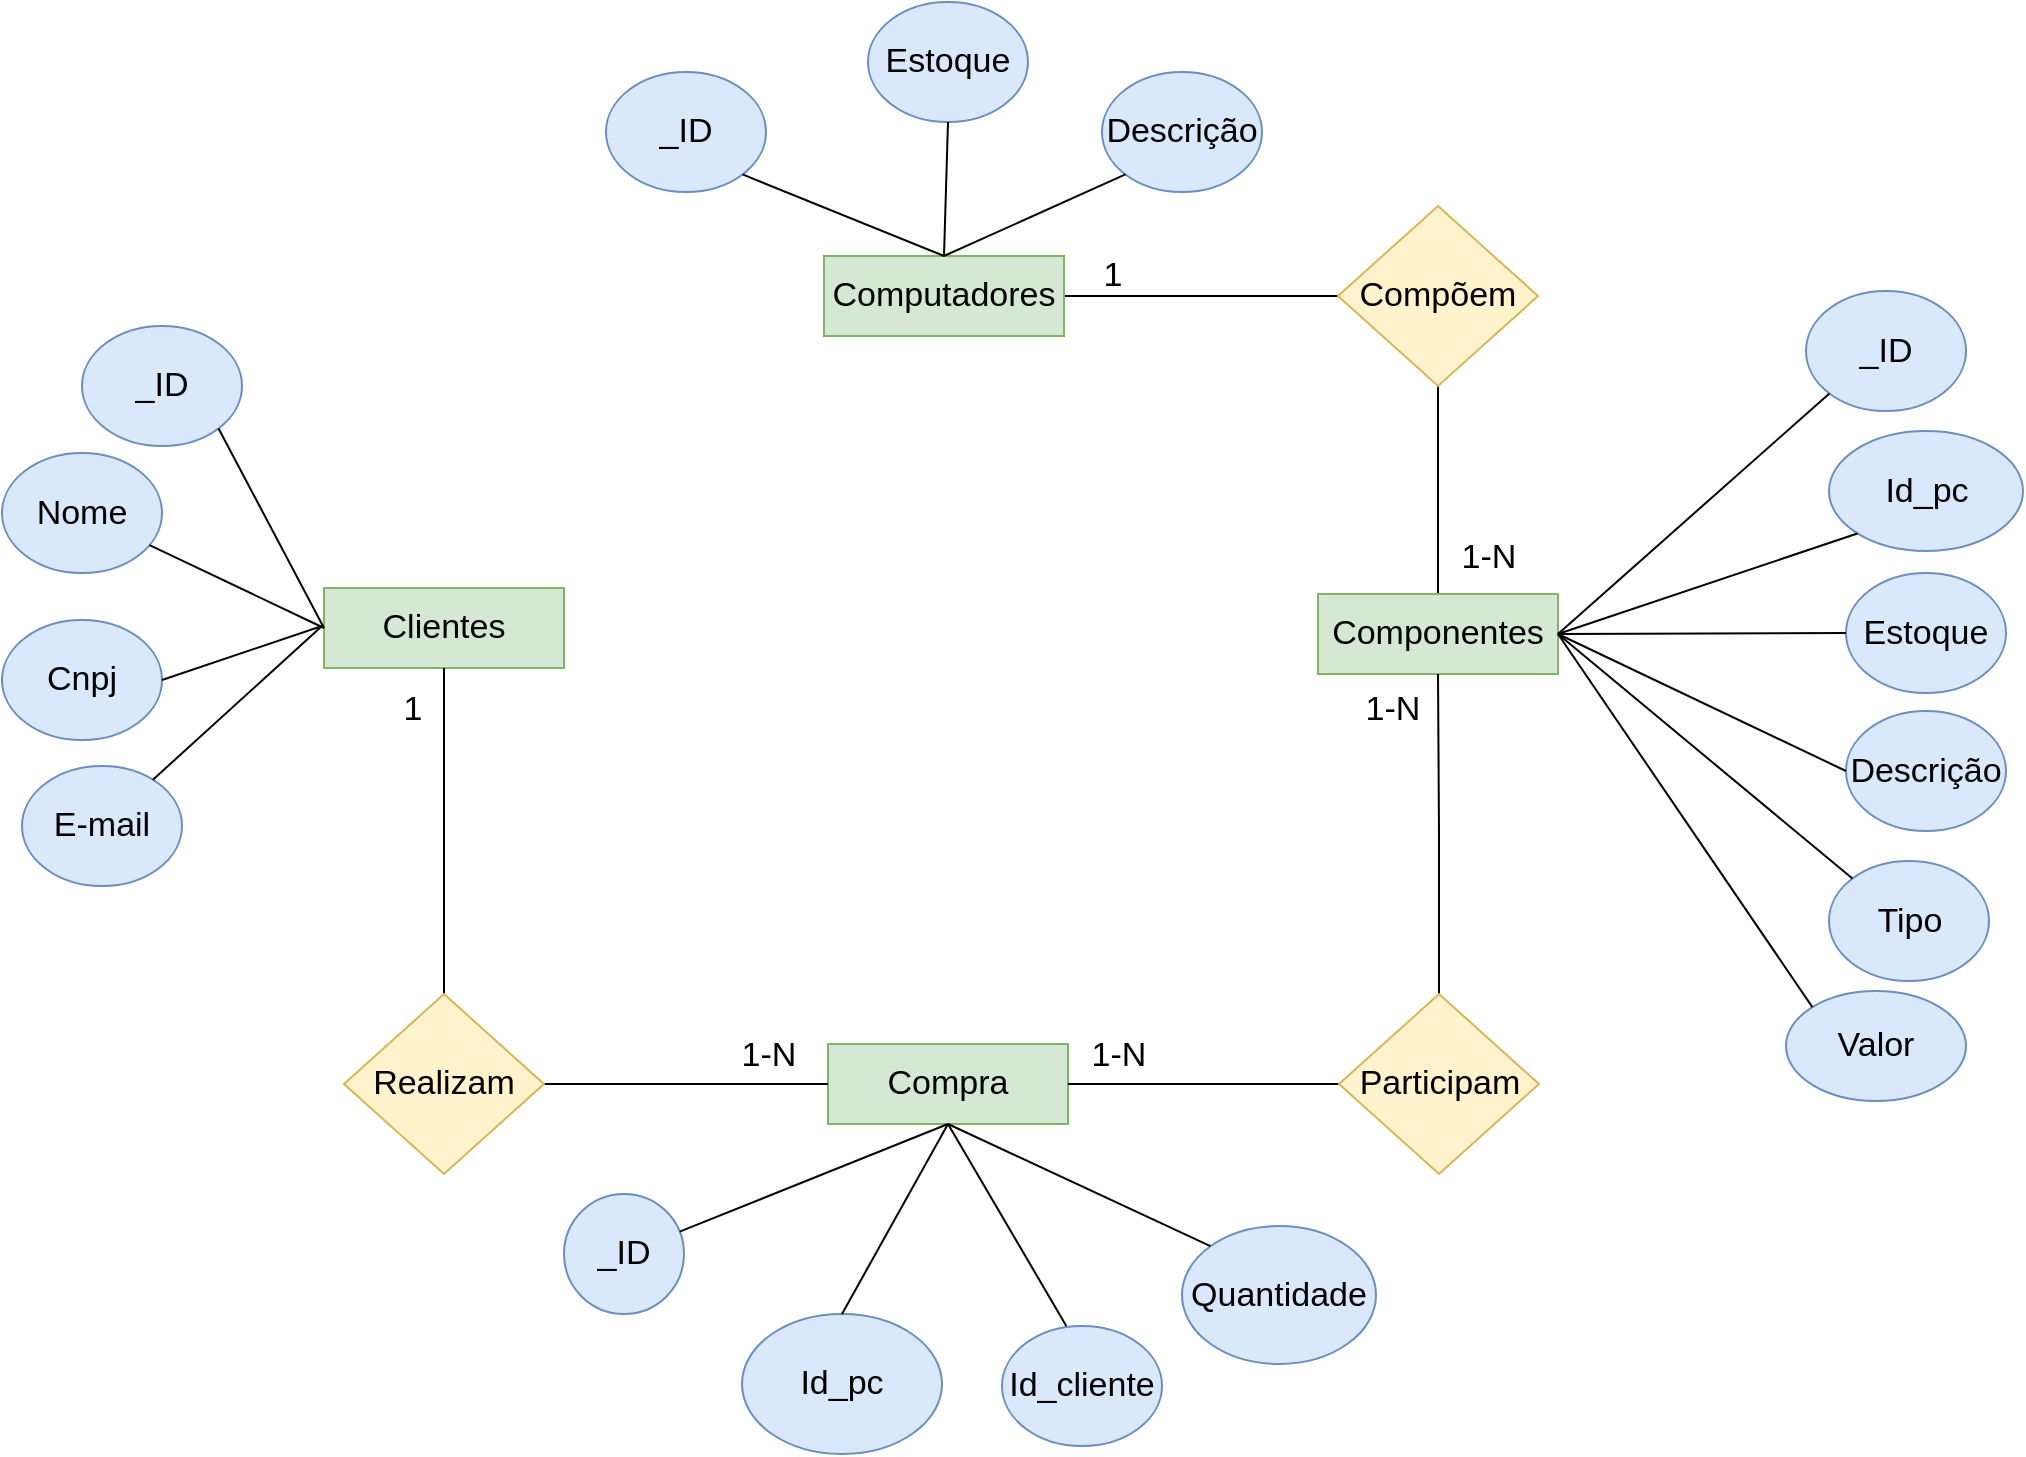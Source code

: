 <mxfile version="20.3.6" type="device" pages="3"><diagram id="4RcfIpEZ785vTdfHQGS0" name="MER"><mxGraphModel dx="3228" dy="877" grid="1" gridSize="10" guides="1" tooltips="1" connect="1" arrows="1" fold="1" page="1" pageScale="1" pageWidth="827" pageHeight="1169" math="0" shadow="0"><root><mxCell id="0"/><mxCell id="1" parent="0"/><mxCell id="RUoXRsPmnA48hPH-UdfX-1" value="Clientes" style="rounded=0;whiteSpace=wrap;html=1;fillColor=#d5e8d4;strokeColor=#82b366;fontSize=17;" parent="1" vertex="1"><mxGeometry x="-729" y="381" width="120" height="40" as="geometry"/></mxCell><mxCell id="VOlKR8e70s1oThTENnBd-2" style="edgeStyle=orthogonalEdgeStyle;rounded=0;orthogonalLoop=1;jettySize=auto;html=1;entryX=0;entryY=0.5;entryDx=0;entryDy=0;endArrow=none;endFill=0;" parent="1" source="RUoXRsPmnA48hPH-UdfX-2" target="RUoXRsPmnA48hPH-UdfX-4" edge="1"><mxGeometry relative="1" as="geometry"/></mxCell><mxCell id="RUoXRsPmnA48hPH-UdfX-2" value="Computadores" style="rounded=0;whiteSpace=wrap;html=1;fillColor=#d5e8d4;strokeColor=#82b366;fontSize=17;" parent="1" vertex="1"><mxGeometry x="-479" y="215" width="120" height="40" as="geometry"/></mxCell><mxCell id="VOlKR8e70s1oThTENnBd-3" style="edgeStyle=orthogonalEdgeStyle;rounded=0;orthogonalLoop=1;jettySize=auto;html=1;entryX=0.5;entryY=0;entryDx=0;entryDy=0;endArrow=none;endFill=0;" parent="1" source="RUoXRsPmnA48hPH-UdfX-4" target="uwvLf4YjgSb1Co8uARCI-62" edge="1"><mxGeometry relative="1" as="geometry"/></mxCell><mxCell id="RUoXRsPmnA48hPH-UdfX-4" value="Compõem" style="rhombus;whiteSpace=wrap;html=1;fillColor=#fff2cc;strokeColor=#d6b656;fontSize=17;" parent="1" vertex="1"><mxGeometry x="-222" y="190" width="100" height="90" as="geometry"/></mxCell><mxCell id="RUoXRsPmnA48hPH-UdfX-5" value="_ID" style="ellipse;whiteSpace=wrap;html=1;fillColor=#dae8fc;strokeColor=#6c8ebf;fontSize=17;" parent="1" vertex="1"><mxGeometry x="-588" y="123" width="80" height="60" as="geometry"/></mxCell><mxCell id="RUoXRsPmnA48hPH-UdfX-8" value="Descrição" style="ellipse;whiteSpace=wrap;html=1;fillColor=#dae8fc;strokeColor=#6c8ebf;fontSize=17;" parent="1" vertex="1"><mxGeometry x="-340" y="123" width="80" height="60" as="geometry"/></mxCell><mxCell id="RUoXRsPmnA48hPH-UdfX-10" value="_ID" style="ellipse;whiteSpace=wrap;html=1;fillColor=#dae8fc;strokeColor=#6c8ebf;fontSize=17;" parent="1" vertex="1"><mxGeometry x="-850" y="250" width="80" height="60" as="geometry"/></mxCell><mxCell id="RUoXRsPmnA48hPH-UdfX-14" value="Nome" style="ellipse;whiteSpace=wrap;html=1;fillColor=#dae8fc;strokeColor=#6c8ebf;fontSize=17;" parent="1" vertex="1"><mxGeometry x="-890" y="313.5" width="80" height="60" as="geometry"/></mxCell><mxCell id="RUoXRsPmnA48hPH-UdfX-17" value="_ID" style="ellipse;whiteSpace=wrap;html=1;fillColor=#dae8fc;strokeColor=#6c8ebf;fontSize=17;" parent="1" vertex="1"><mxGeometry x="-609" y="684" width="60" height="60" as="geometry"/></mxCell><mxCell id="RUoXRsPmnA48hPH-UdfX-18" value="Id_pc" style="ellipse;whiteSpace=wrap;html=1;fillColor=#dae8fc;strokeColor=#6c8ebf;fontSize=17;" parent="1" vertex="1"><mxGeometry x="-520" y="744" width="100" height="70" as="geometry"/></mxCell><mxCell id="uwvLf4YjgSb1Co8uARCI-11" value="Compra" style="rounded=0;whiteSpace=wrap;html=1;fillColor=#d5e8d4;strokeColor=#82b366;fontSize=17;" parent="1" vertex="1"><mxGeometry x="-477" y="609" width="120" height="40" as="geometry"/></mxCell><mxCell id="uwvLf4YjgSb1Co8uARCI-19" value="Id_cliente" style="ellipse;whiteSpace=wrap;html=1;fillColor=#dae8fc;strokeColor=#6c8ebf;fontSize=17;" parent="1" vertex="1"><mxGeometry x="-390" y="750" width="80" height="60" as="geometry"/></mxCell><mxCell id="uwvLf4YjgSb1Co8uARCI-20" value="" style="endArrow=none;html=1;rounded=0;strokeColor=#000000;entryX=0.5;entryY=1;entryDx=0;entryDy=0;exitX=0.402;exitY=0;exitDx=0;exitDy=0;fontSize=17;exitPerimeter=0;" parent="1" source="uwvLf4YjgSb1Co8uARCI-19" target="uwvLf4YjgSb1Co8uARCI-11" edge="1"><mxGeometry width="50" height="50" relative="1" as="geometry"><mxPoint x="-287" y="841" as="sourcePoint"/><mxPoint x="-417" y="781" as="targetPoint"/></mxGeometry></mxCell><mxCell id="uwvLf4YjgSb1Co8uARCI-21" value="" style="endArrow=none;html=1;rounded=0;strokeColor=#000000;entryX=0.5;entryY=1;entryDx=0;entryDy=0;exitX=0.5;exitY=0;exitDx=0;exitDy=0;fontSize=17;" parent="1" source="RUoXRsPmnA48hPH-UdfX-18" target="uwvLf4YjgSb1Co8uARCI-11" edge="1"><mxGeometry width="50" height="50" relative="1" as="geometry"><mxPoint x="-427" y="761" as="sourcePoint"/><mxPoint x="-548.716" y="637.213" as="targetPoint"/></mxGeometry></mxCell><mxCell id="uwvLf4YjgSb1Co8uARCI-26" value="" style="endArrow=none;html=1;rounded=0;strokeColor=#000000;entryX=0.5;entryY=1;entryDx=0;entryDy=0;fontSize=17;" parent="1" source="RUoXRsPmnA48hPH-UdfX-17" target="uwvLf4YjgSb1Co8uARCI-11" edge="1"><mxGeometry width="50" height="50" relative="1" as="geometry"><mxPoint x="-507" y="741" as="sourcePoint"/><mxPoint x="-457" y="611" as="targetPoint"/></mxGeometry></mxCell><mxCell id="uwvLf4YjgSb1Co8uARCI-30" value="" style="endArrow=none;html=1;rounded=0;strokeColor=#000000;entryX=0.5;entryY=0;entryDx=0;entryDy=0;exitX=1;exitY=1;exitDx=0;exitDy=0;fontSize=17;" parent="1" source="RUoXRsPmnA48hPH-UdfX-5" target="RUoXRsPmnA48hPH-UdfX-2" edge="1"><mxGeometry width="50" height="50" relative="1" as="geometry"><mxPoint x="-430" y="335" as="sourcePoint"/><mxPoint x="-551.716" y="308.713" as="targetPoint"/></mxGeometry></mxCell><mxCell id="uwvLf4YjgSb1Co8uARCI-32" value="" style="endArrow=none;html=1;rounded=0;strokeColor=#000000;entryX=0.5;entryY=0;entryDx=0;entryDy=0;exitX=0;exitY=1;exitDx=0;exitDy=0;fontSize=17;" parent="1" source="RUoXRsPmnA48hPH-UdfX-8" target="RUoXRsPmnA48hPH-UdfX-2" edge="1"><mxGeometry width="50" height="50" relative="1" as="geometry"><mxPoint x="-400" y="285" as="sourcePoint"/><mxPoint x="-521.716" y="258.713" as="targetPoint"/></mxGeometry></mxCell><mxCell id="uwvLf4YjgSb1Co8uARCI-34" value="" style="endArrow=none;html=1;rounded=0;strokeColor=#000000;entryX=0;entryY=0.5;entryDx=0;entryDy=0;exitX=1;exitY=1;exitDx=0;exitDy=0;fontSize=17;" parent="1" source="RUoXRsPmnA48hPH-UdfX-10" target="RUoXRsPmnA48hPH-UdfX-1" edge="1"><mxGeometry width="50" height="50" relative="1" as="geometry"><mxPoint x="-438" y="470" as="sourcePoint"/><mxPoint x="-526.5" y="520" as="targetPoint"/></mxGeometry></mxCell><mxCell id="uwvLf4YjgSb1Co8uARCI-35" value="" style="endArrow=none;html=1;rounded=0;strokeColor=#000000;entryX=0;entryY=0.5;entryDx=0;entryDy=0;fontSize=17;" parent="1" source="RUoXRsPmnA48hPH-UdfX-14" target="RUoXRsPmnA48hPH-UdfX-1" edge="1"><mxGeometry width="50" height="50" relative="1" as="geometry"><mxPoint x="-608" y="510" as="sourcePoint"/><mxPoint x="-696.5" y="560" as="targetPoint"/></mxGeometry></mxCell><mxCell id="uwvLf4YjgSb1Co8uARCI-62" value="Componentes" style="rounded=0;whiteSpace=wrap;html=1;fillColor=#d5e8d4;strokeColor=#82b366;fontSize=17;" parent="1" vertex="1"><mxGeometry x="-232" y="384" width="120" height="40" as="geometry"/></mxCell><mxCell id="uwvLf4YjgSb1Co8uARCI-63" value="_ID" style="ellipse;whiteSpace=wrap;html=1;fillColor=#dae8fc;strokeColor=#6c8ebf;fontSize=17;" parent="1" vertex="1"><mxGeometry x="12" y="232.5" width="80" height="60" as="geometry"/></mxCell><mxCell id="uwvLf4YjgSb1Co8uARCI-64" value="Id_pc" style="ellipse;whiteSpace=wrap;html=1;fillColor=#dae8fc;strokeColor=#6c8ebf;fontSize=17;" parent="1" vertex="1"><mxGeometry x="23.5" y="302.5" width="97" height="60" as="geometry"/></mxCell><mxCell id="uwvLf4YjgSb1Co8uARCI-65" value="Descrição" style="ellipse;whiteSpace=wrap;html=1;fillColor=#dae8fc;strokeColor=#6c8ebf;fontSize=17;" parent="1" vertex="1"><mxGeometry x="32" y="442.5" width="80" height="60" as="geometry"/></mxCell><mxCell id="uwvLf4YjgSb1Co8uARCI-66" value="Valor" style="ellipse;whiteSpace=wrap;html=1;fillColor=#dae8fc;strokeColor=#6c8ebf;fontSize=17;" parent="1" vertex="1"><mxGeometry x="2" y="582.5" width="90" height="55" as="geometry"/></mxCell><mxCell id="uwvLf4YjgSb1Co8uARCI-67" value="" style="endArrow=none;html=1;rounded=0;strokeColor=#000000;exitX=0;exitY=1;exitDx=0;exitDy=0;fontSize=17;entryX=1;entryY=0.5;entryDx=0;entryDy=0;" parent="1" source="uwvLf4YjgSb1Co8uARCI-63" target="uwvLf4YjgSb1Co8uARCI-62" edge="1"><mxGeometry width="50" height="50" relative="1" as="geometry"><mxPoint x="-143.5" y="338.5" as="sourcePoint"/><mxPoint x="-90" y="335.5" as="targetPoint"/></mxGeometry></mxCell><mxCell id="uwvLf4YjgSb1Co8uARCI-68" value="" style="endArrow=none;html=1;rounded=0;strokeColor=#000000;exitX=0;exitY=1;exitDx=0;exitDy=0;fontSize=17;entryX=1;entryY=0.5;entryDx=0;entryDy=0;" parent="1" source="uwvLf4YjgSb1Co8uARCI-64" target="uwvLf4YjgSb1Co8uARCI-62" edge="1"><mxGeometry width="50" height="50" relative="1" as="geometry"><mxPoint x="-123.5" y="328.5" as="sourcePoint"/><mxPoint x="-90" y="335.5" as="targetPoint"/></mxGeometry></mxCell><mxCell id="uwvLf4YjgSb1Co8uARCI-69" value="" style="endArrow=none;html=1;rounded=0;strokeColor=#000000;entryX=1;entryY=0.5;entryDx=0;entryDy=0;exitX=0;exitY=0.5;exitDx=0;exitDy=0;fontSize=17;" parent="1" source="uwvLf4YjgSb1Co8uARCI-65" target="uwvLf4YjgSb1Co8uARCI-62" edge="1"><mxGeometry width="50" height="50" relative="1" as="geometry"><mxPoint x="-113.5" y="288.5" as="sourcePoint"/><mxPoint x="-90" y="335.5" as="targetPoint"/></mxGeometry></mxCell><mxCell id="uwvLf4YjgSb1Co8uARCI-70" value="" style="endArrow=none;html=1;rounded=0;strokeColor=#000000;entryX=1;entryY=0.5;entryDx=0;entryDy=0;exitX=0;exitY=0;exitDx=0;exitDy=0;fontSize=17;" parent="1" source="uwvLf4YjgSb1Co8uARCI-66" target="uwvLf4YjgSb1Co8uARCI-62" edge="1"><mxGeometry width="50" height="50" relative="1" as="geometry"><mxPoint x="-43.5" y="318.5" as="sourcePoint"/><mxPoint x="-90" y="335.5" as="targetPoint"/></mxGeometry></mxCell><mxCell id="xMda5bqoJvZFYTyHcoGX-2" value="Estoque" style="ellipse;whiteSpace=wrap;html=1;fillColor=#dae8fc;strokeColor=#6c8ebf;fontSize=17;" parent="1" vertex="1"><mxGeometry x="32" y="373.5" width="80" height="60" as="geometry"/></mxCell><mxCell id="VOlKR8e70s1oThTENnBd-1" value="" style="endArrow=none;html=1;rounded=0;strokeColor=#000000;entryX=1;entryY=0.5;entryDx=0;entryDy=0;exitX=0;exitY=0.5;exitDx=0;exitDy=0;fontSize=17;" parent="1" source="xMda5bqoJvZFYTyHcoGX-2" target="uwvLf4YjgSb1Co8uARCI-62" edge="1"><mxGeometry width="50" height="50" relative="1" as="geometry"><mxPoint x="-67.99" y="314.558" as="sourcePoint"/><mxPoint x="-90" y="335.5" as="targetPoint"/></mxGeometry></mxCell><mxCell id="VOlKR8e70s1oThTENnBd-4" value="1" style="text;html=1;align=center;verticalAlign=middle;resizable=0;points=[];autosize=1;strokeColor=none;fillColor=none;fontSize=17;" parent="1" vertex="1"><mxGeometry x="-350" y="210" width="30" height="30" as="geometry"/></mxCell><mxCell id="VOlKR8e70s1oThTENnBd-5" value="1-N" style="text;html=1;align=center;verticalAlign=middle;resizable=0;points=[];autosize=1;strokeColor=none;fillColor=none;fontSize=17;" parent="1" vertex="1"><mxGeometry x="-172" y="351" width="50" height="30" as="geometry"/></mxCell><mxCell id="FGsanIfZFQzgH7OVfD_l-14" style="edgeStyle=orthogonalEdgeStyle;rounded=0;orthogonalLoop=1;jettySize=auto;html=1;entryX=0;entryY=0.5;entryDx=0;entryDy=0;endArrow=none;endFill=0;" parent="1" source="FGsanIfZFQzgH7OVfD_l-3" target="uwvLf4YjgSb1Co8uARCI-11" edge="1"><mxGeometry relative="1" as="geometry"/></mxCell><mxCell id="FGsanIfZFQzgH7OVfD_l-15" style="edgeStyle=orthogonalEdgeStyle;rounded=0;orthogonalLoop=1;jettySize=auto;html=1;endArrow=none;endFill=0;entryX=0.5;entryY=1;entryDx=0;entryDy=0;" parent="1" source="FGsanIfZFQzgH7OVfD_l-3" target="RUoXRsPmnA48hPH-UdfX-1" edge="1"><mxGeometry relative="1" as="geometry"><mxPoint x="-620" y="470" as="targetPoint"/></mxGeometry></mxCell><mxCell id="FGsanIfZFQzgH7OVfD_l-3" value="Realizam" style="rhombus;whiteSpace=wrap;html=1;fillColor=#fff2cc;strokeColor=#d6b656;fontSize=17;" parent="1" vertex="1"><mxGeometry x="-719" y="584" width="100" height="90" as="geometry"/></mxCell><mxCell id="FGsanIfZFQzgH7OVfD_l-12" style="edgeStyle=orthogonalEdgeStyle;rounded=0;orthogonalLoop=1;jettySize=auto;html=1;entryX=0.5;entryY=1;entryDx=0;entryDy=0;endArrow=none;endFill=0;" parent="1" source="FGsanIfZFQzgH7OVfD_l-4" target="uwvLf4YjgSb1Co8uARCI-62" edge="1"><mxGeometry relative="1" as="geometry"/></mxCell><mxCell id="FGsanIfZFQzgH7OVfD_l-13" style="edgeStyle=orthogonalEdgeStyle;rounded=0;orthogonalLoop=1;jettySize=auto;html=1;entryX=1;entryY=0.5;entryDx=0;entryDy=0;endArrow=none;endFill=0;" parent="1" source="FGsanIfZFQzgH7OVfD_l-4" target="uwvLf4YjgSb1Co8uARCI-11" edge="1"><mxGeometry relative="1" as="geometry"/></mxCell><mxCell id="FGsanIfZFQzgH7OVfD_l-4" value="Participam" style="rhombus;whiteSpace=wrap;html=1;fillColor=#fff2cc;strokeColor=#d6b656;fontSize=17;" parent="1" vertex="1"><mxGeometry x="-221.5" y="584" width="100" height="90" as="geometry"/></mxCell><mxCell id="FGsanIfZFQzgH7OVfD_l-5" value="Tipo" style="ellipse;whiteSpace=wrap;html=1;fillColor=#dae8fc;strokeColor=#6c8ebf;fontSize=17;" parent="1" vertex="1"><mxGeometry x="23.5" y="517.5" width="80" height="60" as="geometry"/></mxCell><mxCell id="FGsanIfZFQzgH7OVfD_l-6" value="Quantidade" style="ellipse;whiteSpace=wrap;html=1;fillColor=#dae8fc;strokeColor=#6c8ebf;fontSize=17;" parent="1" vertex="1"><mxGeometry x="-300" y="700" width="97" height="69" as="geometry"/></mxCell><mxCell id="FGsanIfZFQzgH7OVfD_l-7" value="Estoque" style="ellipse;whiteSpace=wrap;html=1;fillColor=#dae8fc;strokeColor=#6c8ebf;fontSize=17;" parent="1" vertex="1"><mxGeometry x="-457" y="88" width="80" height="60" as="geometry"/></mxCell><mxCell id="FGsanIfZFQzgH7OVfD_l-8" value="" style="endArrow=none;html=1;rounded=0;strokeColor=#000000;entryX=0.5;entryY=0;entryDx=0;entryDy=0;exitX=0.5;exitY=1;exitDx=0;exitDy=0;fontSize=17;" parent="1" source="FGsanIfZFQzgH7OVfD_l-7" target="RUoXRsPmnA48hPH-UdfX-2" edge="1"><mxGeometry width="50" height="50" relative="1" as="geometry"><mxPoint x="-286.284" y="174.213" as="sourcePoint"/><mxPoint x="-409" y="225" as="targetPoint"/></mxGeometry></mxCell><mxCell id="FGsanIfZFQzgH7OVfD_l-9" value="" style="endArrow=none;html=1;rounded=0;strokeColor=#000000;exitX=0;exitY=0;exitDx=0;exitDy=0;fontSize=17;entryX=1;entryY=0.5;entryDx=0;entryDy=0;" parent="1" source="FGsanIfZFQzgH7OVfD_l-5" target="uwvLf4YjgSb1Co8uARCI-62" edge="1"><mxGeometry width="50" height="50" relative="1" as="geometry"><mxPoint x="14.97" y="632.555" as="sourcePoint"/><mxPoint x="-90" y="330" as="targetPoint"/></mxGeometry></mxCell><mxCell id="FGsanIfZFQzgH7OVfD_l-11" value="" style="endArrow=none;html=1;rounded=0;strokeColor=#000000;entryX=0.5;entryY=1;entryDx=0;entryDy=0;exitX=0;exitY=0;exitDx=0;exitDy=0;fontSize=17;" parent="1" source="FGsanIfZFQzgH7OVfD_l-6" target="uwvLf4YjgSb1Co8uARCI-11" edge="1"><mxGeometry width="50" height="50" relative="1" as="geometry"><mxPoint x="-245.649" y="680.064" as="sourcePoint"/><mxPoint x="-407" y="671.0" as="targetPoint"/></mxGeometry></mxCell><mxCell id="FGsanIfZFQzgH7OVfD_l-16" value="1" style="text;html=1;align=center;verticalAlign=middle;resizable=0;points=[];autosize=1;strokeColor=none;fillColor=none;fontSize=17;" parent="1" vertex="1"><mxGeometry x="-700" y="427" width="30" height="30" as="geometry"/></mxCell><mxCell id="FGsanIfZFQzgH7OVfD_l-17" value="1-N" style="text;html=1;align=center;verticalAlign=middle;resizable=0;points=[];autosize=1;strokeColor=none;fillColor=none;fontSize=17;" parent="1" vertex="1"><mxGeometry x="-532" y="600" width="50" height="30" as="geometry"/></mxCell><mxCell id="FGsanIfZFQzgH7OVfD_l-18" value="1-N" style="text;html=1;align=center;verticalAlign=middle;resizable=0;points=[];autosize=1;strokeColor=none;fillColor=none;fontSize=17;" parent="1" vertex="1"><mxGeometry x="-357" y="600" width="50" height="30" as="geometry"/></mxCell><mxCell id="FGsanIfZFQzgH7OVfD_l-19" value="1-N" style="text;html=1;align=center;verticalAlign=middle;resizable=0;points=[];autosize=1;strokeColor=none;fillColor=none;fontSize=17;" parent="1" vertex="1"><mxGeometry x="-220.5" y="427" width="50" height="30" as="geometry"/></mxCell><mxCell id="eWQp7PcvDgYGylTvk_-Q-1" value="Cnpj" style="ellipse;whiteSpace=wrap;html=1;fillColor=#dae8fc;strokeColor=#6c8ebf;fontSize=17;" parent="1" vertex="1"><mxGeometry x="-890" y="397" width="80" height="60" as="geometry"/></mxCell><mxCell id="eWQp7PcvDgYGylTvk_-Q-2" value="E-mail" style="ellipse;whiteSpace=wrap;html=1;fillColor=#dae8fc;strokeColor=#6c8ebf;fontSize=17;" parent="1" vertex="1"><mxGeometry x="-880" y="470" width="80" height="60" as="geometry"/></mxCell><mxCell id="eWQp7PcvDgYGylTvk_-Q-3" value="" style="endArrow=none;html=1;rounded=0;strokeColor=#000000;fontSize=17;exitX=1;exitY=0.5;exitDx=0;exitDy=0;" parent="1" source="eWQp7PcvDgYGylTvk_-Q-1" edge="1"><mxGeometry width="50" height="50" relative="1" as="geometry"><mxPoint x="-806.292" y="369.652" as="sourcePoint"/><mxPoint x="-730" y="400" as="targetPoint"/></mxGeometry></mxCell><mxCell id="eWQp7PcvDgYGylTvk_-Q-4" value="" style="endArrow=none;html=1;rounded=0;strokeColor=#000000;fontSize=17;" parent="1" source="eWQp7PcvDgYGylTvk_-Q-2" edge="1"><mxGeometry width="50" height="50" relative="1" as="geometry"><mxPoint x="-800" y="437" as="sourcePoint"/><mxPoint x="-730" y="400" as="targetPoint"/></mxGeometry></mxCell></root></mxGraphModel></diagram><diagram id="ro1-uus35Q9r2vrIt0DW" name="ML"><mxGraphModel dx="1102" dy="614" grid="1" gridSize="10" guides="1" tooltips="1" connect="1" arrows="1" fold="1" page="1" pageScale="1" pageWidth="827" pageHeight="1169" math="0" shadow="0"><root><mxCell id="0"/><mxCell id="1" parent="0"/><mxCell id="u2ds3DTA0c6ax7fIckTc-11" style="edgeStyle=orthogonalEdgeStyle;rounded=0;orthogonalLoop=1;jettySize=auto;html=1;entryX=0.5;entryY=0;entryDx=0;entryDy=0;endArrow=none;endFill=0;" parent="1" source="L98BOIeeGmBnnDjuhuhw-2" target="821XVlJOa3gwGYGuCwrY-1" edge="1"><mxGeometry relative="1" as="geometry"><Array as="points"><mxPoint x="140" y="190"/><mxPoint x="140" y="190"/></Array></mxGeometry></mxCell><mxCell id="L98BOIeeGmBnnDjuhuhw-2" value="CLIENTES" style="swimlane;fontSize=17;" parent="1" vertex="1"><mxGeometry x="40" y="39" width="210" height="121" as="geometry"><mxRectangle x="70" y="50" width="120" height="30" as="alternateBounds"/></mxGeometry></mxCell><mxCell id="9Xeeflm-PJhNCRVxpbuG-4" value="id int &#10;nome varchar(100)&#10;Cnpj varchar (13) &#10;E-mail varchar (100)" style="text;strokeColor=none;fillColor=none;align=left;verticalAlign=middle;spacingLeft=4;spacingRight=4;overflow=hidden;points=[[0,0.5],[1,0.5]];portConstraint=eastwest;rotatable=0;fontSize=17;" parent="L98BOIeeGmBnnDjuhuhw-2" vertex="1"><mxGeometry x="10" y="20.5" width="180" height="100" as="geometry"/></mxCell><mxCell id="reSXXWWswHWEJfuecQAg-13" value="" style="sketch=0;aspect=fixed;html=1;points=[];align=center;image;fontSize=12;image=img/lib/mscae/Key.svg;" parent="L98BOIeeGmBnnDjuhuhw-2" vertex="1"><mxGeometry x="60" y="35" width="12.4" height="20" as="geometry"/></mxCell><mxCell id="u2ds3DTA0c6ax7fIckTc-8" style="edgeStyle=orthogonalEdgeStyle;rounded=0;orthogonalLoop=1;jettySize=auto;html=1;endArrow=none;endFill=0;entryX=0.5;entryY=0;entryDx=0;entryDy=0;exitX=0.5;exitY=1;exitDx=0;exitDy=0;" parent="1" source="u2ds3DTA0c6ax7fIckTc-21" target="u2ds3DTA0c6ax7fIckTc-25" edge="1"><mxGeometry relative="1" as="geometry"><mxPoint x="530" y="159" as="sourcePoint"/><mxPoint x="510" y="270" as="targetPoint"/></mxGeometry></mxCell><mxCell id="u2ds3DTA0c6ax7fIckTc-9" style="edgeStyle=orthogonalEdgeStyle;rounded=0;orthogonalLoop=1;jettySize=auto;html=1;entryX=1;entryY=0.5;entryDx=0;entryDy=0;endArrow=none;endFill=0;exitX=0.5;exitY=1;exitDx=0;exitDy=0;" parent="1" source="u2ds3DTA0c6ax7fIckTc-25" target="u2ds3DTA0c6ax7fIckTc-1" edge="1"><mxGeometry relative="1" as="geometry"><mxPoint x="540" y="460" as="sourcePoint"/></mxGeometry></mxCell><mxCell id="u2ds3DTA0c6ax7fIckTc-10" style="edgeStyle=orthogonalEdgeStyle;rounded=0;orthogonalLoop=1;jettySize=auto;html=1;entryX=0;entryY=0.5;entryDx=0;entryDy=0;endArrow=none;endFill=0;" parent="1" source="821XVlJOa3gwGYGuCwrY-1" target="u2ds3DTA0c6ax7fIckTc-1" edge="1"><mxGeometry relative="1" as="geometry"/></mxCell><mxCell id="821XVlJOa3gwGYGuCwrY-1" value="COMPRA" style="swimlane;fontSize=17;" parent="1" vertex="1"><mxGeometry x="40" y="260" width="200" height="180" as="geometry"><mxRectangle x="70" y="50" width="120" height="30" as="alternateBounds"/></mxGeometry></mxCell><mxCell id="821XVlJOa3gwGYGuCwrY-2" value="id int  &#10;id_pc int &#10;id_cliente int  &#10;quantidade int&#10;" style="text;strokeColor=none;fillColor=none;align=left;verticalAlign=middle;spacingLeft=4;spacingRight=4;overflow=hidden;points=[[0,0.5],[1,0.5]];portConstraint=eastwest;rotatable=0;fontSize=17;" parent="821XVlJOa3gwGYGuCwrY-1" vertex="1"><mxGeometry x="10" y="30" width="190" height="140" as="geometry"/></mxCell><mxCell id="reSXXWWswHWEJfuecQAg-21" value="" style="sketch=0;aspect=fixed;html=1;points=[];align=center;image;fontSize=12;image=img/lib/mscae/Key.svg;" parent="821XVlJOa3gwGYGuCwrY-1" vertex="1"><mxGeometry x="58" y="50" width="12.4" height="20" as="geometry"/></mxCell><mxCell id="u2ds3DTA0c6ax7fIckTc-1" value="PARTICIPA_COMPONENTE" style="swimlane;fontSize=17;" parent="1" vertex="1"><mxGeometry x="230" y="530" width="240" height="120" as="geometry"><mxRectangle x="70" y="50" width="120" height="30" as="alternateBounds"/></mxGeometry></mxCell><mxCell id="u2ds3DTA0c6ax7fIckTc-2" value="id int &#10;id_componente int &#10;id_compra int &#10;valor float&#10;&#10;" style="text;strokeColor=none;fillColor=none;align=left;verticalAlign=middle;spacingLeft=4;spacingRight=4;overflow=hidden;points=[[0,0.5],[1,0.5]];portConstraint=eastwest;rotatable=0;fontSize=17;" parent="u2ds3DTA0c6ax7fIckTc-1" vertex="1"><mxGeometry x="10" y="30" width="190" height="110" as="geometry"/></mxCell><mxCell id="GBG25aV5e0yp8phnWUHS-1" value="" style="sketch=0;aspect=fixed;html=1;points=[];align=center;image;fontSize=12;image=img/lib/mscae/Key.svg;" parent="u2ds3DTA0c6ax7fIckTc-1" vertex="1"><mxGeometry x="59" y="34" width="12.4" height="20" as="geometry"/></mxCell><mxCell id="u2ds3DTA0c6ax7fIckTc-12" value="&lt;font style=&quot;font-size: 18px;&quot;&gt;1&lt;/font&gt;" style="text;html=1;align=center;verticalAlign=middle;resizable=0;points=[];autosize=1;strokeColor=none;fillColor=none;" parent="1" vertex="1"><mxGeometry x="140" y="160" width="30" height="40" as="geometry"/></mxCell><mxCell id="u2ds3DTA0c6ax7fIckTc-13" value="&lt;font style=&quot;font-size: 18px;&quot;&gt;N&lt;/font&gt;" style="text;html=1;align=center;verticalAlign=middle;resizable=0;points=[];autosize=1;strokeColor=none;fillColor=none;" parent="1" vertex="1"><mxGeometry x="100" y="220" width="40" height="40" as="geometry"/></mxCell><mxCell id="u2ds3DTA0c6ax7fIckTc-14" value="&lt;font style=&quot;font-size: 18px;&quot;&gt;N&lt;/font&gt;" style="text;html=1;align=center;verticalAlign=middle;resizable=0;points=[];autosize=1;strokeColor=none;fillColor=none;" parent="1" vertex="1"><mxGeometry x="135" y="440" width="40" height="40" as="geometry"/></mxCell><mxCell id="u2ds3DTA0c6ax7fIckTc-15" value="&lt;font style=&quot;font-size: 18px;&quot;&gt;N&lt;/font&gt;" style="text;html=1;align=center;verticalAlign=middle;resizable=0;points=[];autosize=1;strokeColor=none;fillColor=none;" parent="1" vertex="1"><mxGeometry x="190" y="590" width="40" height="40" as="geometry"/></mxCell><mxCell id="u2ds3DTA0c6ax7fIckTc-16" value="&lt;font style=&quot;font-size: 18px;&quot;&gt;N&lt;/font&gt;" style="text;html=1;align=center;verticalAlign=middle;resizable=0;points=[];autosize=1;strokeColor=none;fillColor=none;" parent="1" vertex="1"><mxGeometry x="470" y="590" width="40" height="40" as="geometry"/></mxCell><mxCell id="u2ds3DTA0c6ax7fIckTc-17" value="&lt;font style=&quot;font-size: 18px;&quot;&gt;N&lt;/font&gt;" style="text;html=1;align=center;verticalAlign=middle;resizable=0;points=[];autosize=1;strokeColor=none;fillColor=none;" parent="1" vertex="1"><mxGeometry x="480" y="430" width="40" height="40" as="geometry"/></mxCell><mxCell id="u2ds3DTA0c6ax7fIckTc-18" value="&lt;font style=&quot;font-size: 18px;&quot;&gt;N&lt;/font&gt;" style="text;html=1;align=center;verticalAlign=middle;resizable=0;points=[];autosize=1;strokeColor=none;fillColor=none;" parent="1" vertex="1"><mxGeometry x="530" y="240" width="40" height="40" as="geometry"/></mxCell><mxCell id="u2ds3DTA0c6ax7fIckTc-19" value="&lt;font style=&quot;font-size: 18px;&quot;&gt;N&lt;/font&gt;" style="text;html=1;align=center;verticalAlign=middle;resizable=0;points=[];autosize=1;strokeColor=none;fillColor=none;" parent="1" vertex="1"><mxGeometry x="490" y="150" width="40" height="40" as="geometry"/></mxCell><mxCell id="u2ds3DTA0c6ax7fIckTc-21" value="COMPUTADORES" style="swimlane;fontSize=17;" parent="1" vertex="1"><mxGeometry x="430" width="200" height="150" as="geometry"><mxRectangle x="70" y="50" width="120" height="30" as="alternateBounds"/></mxGeometry></mxCell><mxCell id="u2ds3DTA0c6ax7fIckTc-22" value="id int  &#10;descrição varchar(100)&#10;estoque int" style="text;strokeColor=none;fillColor=none;align=left;verticalAlign=middle;spacingLeft=4;spacingRight=4;overflow=hidden;points=[[0,0.5],[1,0.5]];portConstraint=eastwest;rotatable=0;fontSize=17;" parent="u2ds3DTA0c6ax7fIckTc-21" vertex="1"><mxGeometry x="10" y="30" width="190" height="100" as="geometry"/></mxCell><mxCell id="u2ds3DTA0c6ax7fIckTc-23" value="" style="sketch=0;aspect=fixed;html=1;points=[];align=center;image;fontSize=12;image=img/lib/mscae/Key.svg;" parent="u2ds3DTA0c6ax7fIckTc-21" vertex="1"><mxGeometry x="60" y="50" width="12.4" height="20" as="geometry"/></mxCell><mxCell id="u2ds3DTA0c6ax7fIckTc-25" value="COMPONENTES" style="swimlane;fontSize=17;" parent="1" vertex="1"><mxGeometry x="430" y="270" width="200" height="160" as="geometry"><mxRectangle x="70" y="50" width="120" height="30" as="alternateBounds"/></mxGeometry></mxCell><mxCell id="u2ds3DTA0c6ax7fIckTc-26" value="id int &#10;id_pc int&#10;descrição varchar(100)&#10;valor float&#10;estoque int&#10;tipo varchar (50)" style="text;strokeColor=none;fillColor=none;align=left;verticalAlign=middle;spacingLeft=4;spacingRight=4;overflow=hidden;points=[[0,0.5],[1,0.5]];portConstraint=eastwest;rotatable=0;fontSize=17;" parent="u2ds3DTA0c6ax7fIckTc-25" vertex="1"><mxGeometry x="10" y="30" width="190" height="120" as="geometry"/></mxCell><mxCell id="u2ds3DTA0c6ax7fIckTc-27" value="" style="sketch=0;aspect=fixed;html=1;points=[];align=center;image;fontSize=12;image=img/lib/mscae/Key.svg;" parent="u2ds3DTA0c6ax7fIckTc-25" vertex="1"><mxGeometry x="57" y="30" width="12.4" height="20" as="geometry"/></mxCell><mxCell id="u2ds3DTA0c6ax7fIckTc-28" value="" style="sketch=0;aspect=fixed;pointerEvents=1;shadow=0;dashed=0;html=1;strokeColor=none;labelPosition=center;verticalLabelPosition=bottom;verticalAlign=top;align=center;fillColor=#00188D;shape=mxgraph.mscae.enterprise.key_permissions;fontSize=17;" parent="u2ds3DTA0c6ax7fIckTc-25" vertex="1"><mxGeometry x="87" y="53" width="10" height="19.23" as="geometry"/></mxCell><mxCell id="reSXXWWswHWEJfuecQAg-23" value="" style="sketch=0;aspect=fixed;pointerEvents=1;shadow=0;dashed=0;html=1;strokeColor=none;labelPosition=center;verticalLabelPosition=bottom;verticalAlign=top;align=center;fillColor=#00188D;shape=mxgraph.mscae.enterprise.key_permissions;fontSize=17;" parent="1" vertex="1"><mxGeometry x="126" y="331" width="10" height="19.23" as="geometry"/></mxCell><mxCell id="u2ds3DTA0c6ax7fIckTc-5" value="" style="sketch=0;aspect=fixed;pointerEvents=1;shadow=0;dashed=0;html=1;strokeColor=none;labelPosition=center;verticalLabelPosition=bottom;verticalAlign=top;align=center;fillColor=#00188D;shape=mxgraph.mscae.enterprise.key_permissions;fontSize=17;" parent="1" vertex="1"><mxGeometry x="354" y="602" width="10" height="19.23" as="geometry"/></mxCell><mxCell id="u2ds3DTA0c6ax7fIckTc-4" value="" style="sketch=0;aspect=fixed;pointerEvents=1;shadow=0;dashed=0;html=1;strokeColor=none;labelPosition=center;verticalLabelPosition=bottom;verticalAlign=top;align=center;fillColor=#00188D;shape=mxgraph.mscae.enterprise.key_permissions;fontSize=17;" parent="1" vertex="1"><mxGeometry x="391" y="583" width="10" height="19.23" as="geometry"/></mxCell><mxCell id="u2ds3DTA0c6ax7fIckTc-3" value="" style="sketch=0;aspect=fixed;html=1;points=[];align=center;image;fontSize=12;image=img/lib/mscae/Key.svg;" parent="1" vertex="1"><mxGeometry x="1430" y="970" width="12.4" height="20" as="geometry"/></mxCell><mxCell id="reSXXWWswHWEJfuecQAg-24" value="" style="sketch=0;aspect=fixed;pointerEvents=1;shadow=0;dashed=0;html=1;strokeColor=none;labelPosition=center;verticalLabelPosition=bottom;verticalAlign=top;align=center;fillColor=#00188D;shape=mxgraph.mscae.enterprise.key_permissions;fontSize=17;" parent="1" vertex="1"><mxGeometry x="158" y="350.39" width="10" height="19.23" as="geometry"/></mxCell></root></mxGraphModel></diagram><diagram id="_SoWxHrXFhpSwWsyXkED" name="DC"><mxGraphModel dx="1837" dy="1023" grid="1" gridSize="10" guides="1" tooltips="1" connect="1" arrows="1" fold="1" page="1" pageScale="1" pageWidth="827" pageHeight="1169" math="0" shadow="0"><root><mxCell id="0"/><mxCell id="1" parent="0"/><mxCell id="jYXzU22KMrYCHVk5VUi--1" style="edgeStyle=orthogonalEdgeStyle;rounded=0;orthogonalLoop=1;jettySize=auto;html=1;entryX=0.5;entryY=0;entryDx=0;entryDy=0;endArrow=none;endFill=0;" parent="1" source="jYXzU22KMrYCHVk5VUi--2" target="jYXzU22KMrYCHVk5VUi--8" edge="1"><mxGeometry relative="1" as="geometry"/></mxCell><mxCell id="jYXzU22KMrYCHVk5VUi--2" value="CLIENTES" style="swimlane;fontSize=17;" parent="1" vertex="1"><mxGeometry x="40" y="39" width="200" height="181" as="geometry"><mxRectangle x="70" y="50" width="120" height="30" as="alternateBounds"/></mxGeometry></mxCell><mxCell id="jYXzU22KMrYCHVk5VUi--3" value="- id:                   int&#10;- nome:         string&#10;- cnpj:           string&#10;- e-mail         string" style="text;strokeColor=none;fillColor=none;align=left;verticalAlign=middle;spacingLeft=4;spacingRight=4;overflow=hidden;points=[[0,0.5],[1,0.5]];portConstraint=eastwest;rotatable=0;fontSize=17;" parent="jYXzU22KMrYCHVk5VUi--2" vertex="1"><mxGeometry x="10" y="30" width="70" height="90" as="geometry"/></mxCell><mxCell id="jYXzU22KMrYCHVk5VUi--36" value="+ CRUD();" style="text;strokeColor=none;fillColor=none;align=left;verticalAlign=middle;spacingLeft=4;spacingRight=4;overflow=hidden;points=[[0,0.5],[1,0.5]];portConstraint=eastwest;rotatable=0;fontSize=17;" parent="jYXzU22KMrYCHVk5VUi--2" vertex="1"><mxGeometry x="10" y="121" width="160" height="50" as="geometry"/></mxCell><mxCell id="acCdFS4xbreQbcFukY4O-4" value="        int&#10;        string&#10;        string&#10;        string" style="text;strokeColor=none;fillColor=none;align=left;verticalAlign=middle;spacingLeft=4;spacingRight=4;overflow=hidden;points=[[0,0.5],[1,0.5]];portConstraint=eastwest;rotatable=0;fontSize=17;" vertex="1" parent="jYXzU22KMrYCHVk5VUi--2"><mxGeometry x="90" y="30" width="110" height="90" as="geometry"/></mxCell><mxCell id="jYXzU22KMrYCHVk5VUi--6" style="edgeStyle=orthogonalEdgeStyle;rounded=0;orthogonalLoop=1;jettySize=auto;html=1;entryX=1;entryY=0.5;entryDx=0;entryDy=0;endArrow=none;endFill=0;exitX=0.5;exitY=1;exitDx=0;exitDy=0;" parent="1" source="jYXzU22KMrYCHVk5VUi--25" target="jYXzU22KMrYCHVk5VUi--11" edge="1"><mxGeometry relative="1" as="geometry"><mxPoint x="540" y="460" as="sourcePoint"/></mxGeometry></mxCell><mxCell id="jYXzU22KMrYCHVk5VUi--7" style="edgeStyle=orthogonalEdgeStyle;rounded=0;orthogonalLoop=1;jettySize=auto;html=1;entryX=0;entryY=0.5;entryDx=0;entryDy=0;endArrow=none;endFill=0;" parent="1" source="jYXzU22KMrYCHVk5VUi--8" target="jYXzU22KMrYCHVk5VUi--11" edge="1"><mxGeometry relative="1" as="geometry"/></mxCell><mxCell id="jYXzU22KMrYCHVk5VUi--8" value="COMPRA" style="swimlane;fontSize=17;" parent="1" vertex="1"><mxGeometry x="40" y="360" width="200" height="180" as="geometry"><mxRectangle x="70" y="50" width="120" height="30" as="alternateBounds"/></mxGeometry></mxCell><mxCell id="jYXzU22KMrYCHVk5VUi--9" value="- id:                 &#10;- id_pc:            &#10;- id_cliente:      &#10;- quantidade:    &#10;" style="text;strokeColor=none;fillColor=none;align=left;verticalAlign=middle;spacingLeft=4;spacingRight=4;overflow=hidden;points=[[0,0.5],[1,0.5]];portConstraint=eastwest;rotatable=0;fontSize=17;" parent="jYXzU22KMrYCHVk5VUi--8" vertex="1"><mxGeometry x="10" y="40" width="180" height="90" as="geometry"/></mxCell><mxCell id="JkOkZHslpNp3YCgxz1MI-4" value="&lt;font style=&quot;font-size: 17px;&quot;&gt;int&lt;br&gt;int&lt;br&gt;int&lt;br&gt;int&lt;/font&gt;" style="text;html=1;strokeColor=none;fillColor=none;align=center;verticalAlign=middle;whiteSpace=wrap;rounded=0;" parent="jYXzU22KMrYCHVk5VUi--8" vertex="1"><mxGeometry x="130" y="50" width="60" height="55" as="geometry"/></mxCell><mxCell id="NwwtGnfz9L7-R7k1K4l--6" value="+ CRUD();" style="text;strokeColor=none;fillColor=none;align=left;verticalAlign=middle;spacingLeft=4;spacingRight=4;overflow=hidden;points=[[0,0.5],[1,0.5]];portConstraint=eastwest;rotatable=0;fontSize=17;" parent="jYXzU22KMrYCHVk5VUi--8" vertex="1"><mxGeometry x="10" y="130" width="160" height="50" as="geometry"/></mxCell><mxCell id="jYXzU22KMrYCHVk5VUi--11" value="PARTICIPA_COMPONENTE" style="swimlane;fontSize=17;" parent="1" vertex="1"><mxGeometry x="230" y="630" width="240" height="190" as="geometry"><mxRectangle x="70" y="50" width="120" height="30" as="alternateBounds"/></mxGeometry></mxCell><mxCell id="jYXzU22KMrYCHVk5VUi--12" value="- id:                         int &#10;- id_componente:   int &#10;- id_compra:           int &#10;- valor:                    float&#10;&#10;" style="text;strokeColor=none;fillColor=none;align=left;verticalAlign=middle;spacingLeft=4;spacingRight=4;overflow=hidden;points=[[0,0.5],[1,0.5]];portConstraint=eastwest;rotatable=0;fontSize=17;" parent="jYXzU22KMrYCHVk5VUi--11" vertex="1"><mxGeometry x="15" y="40" width="190" height="110" as="geometry"/></mxCell><mxCell id="acCdFS4xbreQbcFukY4O-6" value="+ CRUD();" style="text;strokeColor=none;fillColor=none;align=left;verticalAlign=middle;spacingLeft=4;spacingRight=4;overflow=hidden;points=[[0,0.5],[1,0.5]];portConstraint=eastwest;rotatable=0;fontSize=17;" vertex="1" parent="jYXzU22KMrYCHVk5VUi--11"><mxGeometry x="15" y="150" width="120" height="30" as="geometry"/></mxCell><mxCell id="jYXzU22KMrYCHVk5VUi--16" value="&lt;font style=&quot;font-size: 18px;&quot;&gt;N&lt;/font&gt;" style="text;html=1;align=center;verticalAlign=middle;resizable=0;points=[];autosize=1;strokeColor=none;fillColor=none;" parent="1" vertex="1"><mxGeometry x="140" y="550" width="40" height="40" as="geometry"/></mxCell><mxCell id="jYXzU22KMrYCHVk5VUi--17" value="&lt;font style=&quot;font-size: 18px;&quot;&gt;N&lt;/font&gt;" style="text;html=1;align=center;verticalAlign=middle;resizable=0;points=[];autosize=1;strokeColor=none;fillColor=none;" parent="1" vertex="1"><mxGeometry x="190" y="690" width="40" height="40" as="geometry"/></mxCell><mxCell id="jYXzU22KMrYCHVk5VUi--18" value="&lt;font style=&quot;font-size: 18px;&quot;&gt;N&lt;/font&gt;" style="text;html=1;align=center;verticalAlign=middle;resizable=0;points=[];autosize=1;strokeColor=none;fillColor=none;" parent="1" vertex="1"><mxGeometry x="470" y="680" width="40" height="40" as="geometry"/></mxCell><mxCell id="jYXzU22KMrYCHVk5VUi--19" value="&lt;font style=&quot;font-size: 18px;&quot;&gt;N&lt;/font&gt;" style="text;html=1;align=center;verticalAlign=middle;resizable=0;points=[];autosize=1;strokeColor=none;fillColor=none;" parent="1" vertex="1"><mxGeometry x="490" y="565" width="40" height="40" as="geometry"/></mxCell><mxCell id="jYXzU22KMrYCHVk5VUi--22" value="COMPUTADORES" style="swimlane;fontSize=17;" parent="1" vertex="1"><mxGeometry x="420" width="220" height="230" as="geometry"><mxRectangle x="70" y="50" width="120" height="30" as="alternateBounds"/></mxGeometry></mxCell><mxCell id="jYXzU22KMrYCHVk5VUi--23" value="- id int  &#10;- descrição varchar(100)&#10;- estoque int" style="text;strokeColor=none;fillColor=none;align=left;verticalAlign=middle;spacingLeft=4;spacingRight=4;overflow=hidden;points=[[0,0.5],[1,0.5]];portConstraint=eastwest;rotatable=0;fontSize=17;" parent="jYXzU22KMrYCHVk5VUi--22" vertex="1"><mxGeometry x="10" y="30" width="190" height="100" as="geometry"/></mxCell><mxCell id="jYXzU22KMrYCHVk5VUi--38" value="+ CRUD();" style="text;strokeColor=none;fillColor=none;align=left;verticalAlign=middle;spacingLeft=4;spacingRight=4;overflow=hidden;points=[[0,0.5],[1,0.5]];portConstraint=eastwest;rotatable=0;fontSize=17;" parent="jYXzU22KMrYCHVk5VUi--22" vertex="1"><mxGeometry x="10" y="150" width="190" height="60" as="geometry"/></mxCell><mxCell id="acCdFS4xbreQbcFukY4O-7" style="edgeStyle=orthogonalEdgeStyle;rounded=0;orthogonalLoop=1;jettySize=auto;html=1;entryX=0.5;entryY=1;entryDx=0;entryDy=0;endArrow=none;endFill=0;" edge="1" parent="1" source="jYXzU22KMrYCHVk5VUi--25" target="jYXzU22KMrYCHVk5VUi--22"><mxGeometry relative="1" as="geometry"><mxPoint x="520" y="270" as="targetPoint"/></mxGeometry></mxCell><mxCell id="jYXzU22KMrYCHVk5VUi--25" value="COMPONENTES" style="swimlane;fontSize=17;" parent="1" vertex="1"><mxGeometry x="415" y="320" width="230" height="230" as="geometry"><mxRectangle x="70" y="50" width="120" height="30" as="alternateBounds"/></mxGeometry></mxCell><mxCell id="acCdFS4xbreQbcFukY4O-2" value="+ CRUD();" style="text;strokeColor=none;fillColor=none;align=left;verticalAlign=middle;spacingLeft=4;spacingRight=4;overflow=hidden;points=[[0,0.5],[1,0.5]];portConstraint=eastwest;rotatable=0;fontSize=17;" vertex="1" parent="jYXzU22KMrYCHVk5VUi--25"><mxGeometry x="5" y="180" width="120" height="30" as="geometry"/></mxCell><mxCell id="jYXzU22KMrYCHVk5VUi--26" value="- id:                int &#10;- id_pc:          int&#10;- descrição:   varchar(100)&#10;- valor:          float&#10;- estoque:     int&#10;- tipo:            varchar (50)" style="text;strokeColor=none;fillColor=none;align=left;verticalAlign=middle;spacingLeft=4;spacingRight=4;overflow=hidden;points=[[0,0.5],[1,0.5]];portConstraint=eastwest;rotatable=0;fontSize=17;" parent="jYXzU22KMrYCHVk5VUi--25" vertex="1"><mxGeometry y="30" width="210" height="130" as="geometry"/></mxCell><mxCell id="jYXzU22KMrYCHVk5VUi--34" value="" style="endArrow=none;html=1;rounded=0;" parent="1" edge="1"><mxGeometry width="50" height="50" relative="1" as="geometry"><mxPoint x="240" y="160" as="sourcePoint"/><mxPoint x="40" y="160" as="targetPoint"/></mxGeometry></mxCell><mxCell id="jYXzU22KMrYCHVk5VUi--37" value="" style="endArrow=none;html=1;rounded=0;" parent="1" edge="1"><mxGeometry width="50" height="50" relative="1" as="geometry"><mxPoint x="640" y="140" as="sourcePoint"/><mxPoint x="420" y="140" as="targetPoint"/></mxGeometry></mxCell><mxCell id="JkOkZHslpNp3YCgxz1MI-1" value="&lt;font style=&quot;font-size: 18px;&quot;&gt;N&lt;/font&gt;" style="text;html=1;align=center;verticalAlign=middle;resizable=0;points=[];autosize=1;strokeColor=none;fillColor=none;" parent="1" vertex="1"><mxGeometry x="100" y="320" width="40" height="40" as="geometry"/></mxCell><mxCell id="JkOkZHslpNp3YCgxz1MI-2" value="&lt;span style=&quot;font-size: 18px;&quot;&gt;1&lt;/span&gt;" style="text;html=1;align=center;verticalAlign=middle;resizable=0;points=[];autosize=1;strokeColor=none;fillColor=none;" parent="1" vertex="1"><mxGeometry x="140" y="220" width="30" height="40" as="geometry"/></mxCell><mxCell id="NwwtGnfz9L7-R7k1K4l--5" value="" style="endArrow=none;html=1;rounded=0;fontSize=17;exitX=0;exitY=0.75;exitDx=0;exitDy=0;" parent="1" source="jYXzU22KMrYCHVk5VUi--8" edge="1"><mxGeometry width="50" height="50" relative="1" as="geometry"><mxPoint x="40" y="510" as="sourcePoint"/><mxPoint x="240" y="495" as="targetPoint"/></mxGeometry></mxCell><mxCell id="acCdFS4xbreQbcFukY4O-1" value="" style="endArrow=none;html=1;rounded=0;exitX=1;exitY=0.75;exitDx=0;exitDy=0;entryX=0;entryY=0.75;entryDx=0;entryDy=0;" edge="1" parent="1" source="jYXzU22KMrYCHVk5VUi--25" target="jYXzU22KMrYCHVk5VUi--25"><mxGeometry width="50" height="50" relative="1" as="geometry"><mxPoint x="390" y="440" as="sourcePoint"/><mxPoint x="440" y="390" as="targetPoint"/></mxGeometry></mxCell><mxCell id="acCdFS4xbreQbcFukY4O-5" value="" style="endArrow=none;html=1;rounded=0;exitX=0;exitY=0.75;exitDx=0;exitDy=0;entryX=1;entryY=0.75;entryDx=0;entryDy=0;" edge="1" parent="1" source="jYXzU22KMrYCHVk5VUi--11" target="jYXzU22KMrYCHVk5VUi--11"><mxGeometry width="50" height="50" relative="1" as="geometry"><mxPoint x="640" y="502.5" as="sourcePoint"/><mxPoint x="440" y="502.5" as="targetPoint"/></mxGeometry></mxCell><mxCell id="frEQKdqM_jSYnibisZBu-1" value="&lt;font style=&quot;font-size: 18px;&quot;&gt;N&lt;/font&gt;" style="text;html=1;align=center;verticalAlign=middle;resizable=0;points=[];autosize=1;strokeColor=none;fillColor=none;" vertex="1" parent="1"><mxGeometry x="530" y="285" width="40" height="40" as="geometry"/></mxCell><mxCell id="frEQKdqM_jSYnibisZBu-2" value="&lt;font style=&quot;font-size: 18px;&quot;&gt;N&lt;/font&gt;" style="text;html=1;align=center;verticalAlign=middle;resizable=0;points=[];autosize=1;strokeColor=none;fillColor=none;" vertex="1" parent="1"><mxGeometry x="496" y="230" width="40" height="40" as="geometry"/></mxCell></root></mxGraphModel></diagram></mxfile>